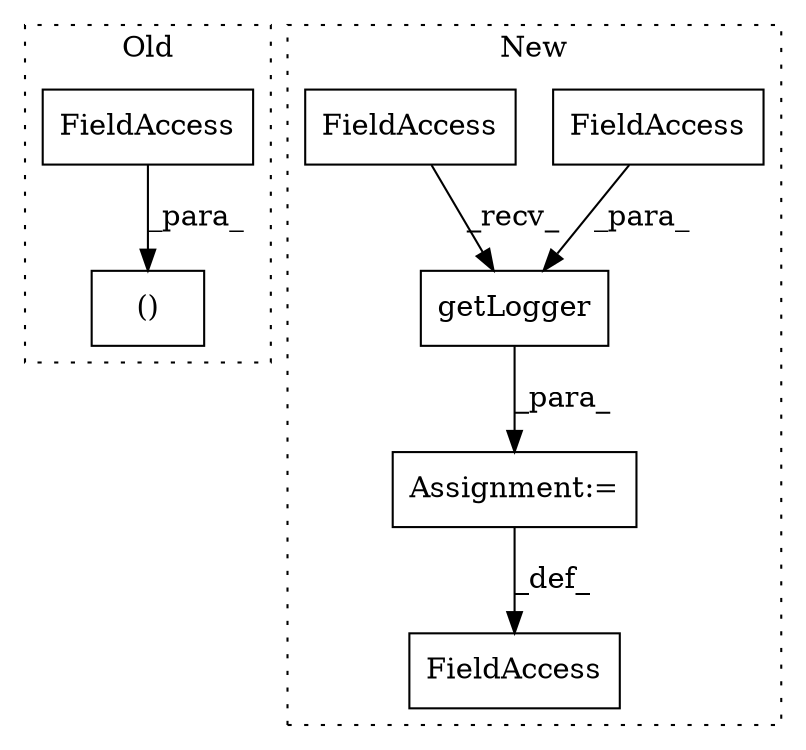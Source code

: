 digraph G {
subgraph cluster0 {
1 [label="()" a="106" s="2062" l="26" shape="box"];
7 [label="FieldAccess" a="22" s="2084" l="4" shape="box"];
label = "Old";
style="dotted";
}
subgraph cluster1 {
2 [label="getLogger" a="32" s="347,365" l="10,1" shape="box"];
3 [label="Assignment:=" a="7" s="338" l="1" shape="box"];
4 [label="FieldAccess" a="22" s="357" l="8" shape="box"];
5 [label="FieldAccess" a="22" s="332" l="6" shape="box"];
6 [label="FieldAccess" a="22" s="339" l="7" shape="box"];
label = "New";
style="dotted";
}
2 -> 3 [label="_para_"];
3 -> 5 [label="_def_"];
4 -> 2 [label="_para_"];
6 -> 2 [label="_recv_"];
7 -> 1 [label="_para_"];
}